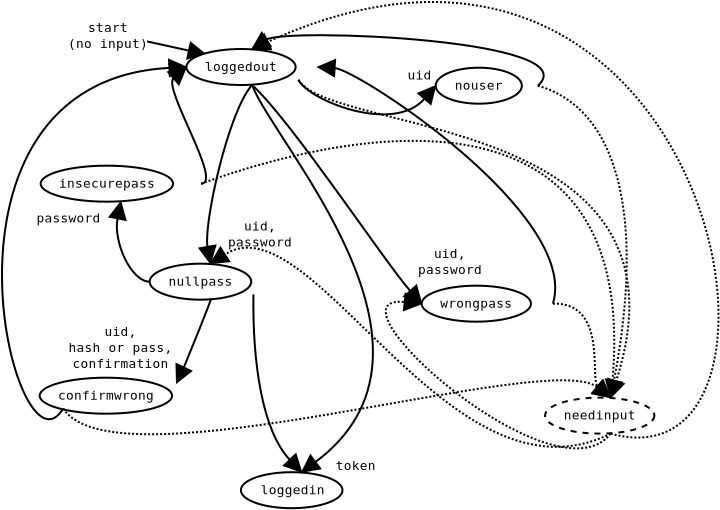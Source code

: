 <?xml version="1.0"?>
<dia:diagram xmlns:dia="http://www.lysator.liu.se/~alla/dia/">
  <dia:layer name="Background" visible="true">
    <dia:object type="ER - Attribute" version="0" id="O0">
      <dia:attribute name="obj_pos">
        <dia:point val="17.85,15.2"/>
      </dia:attribute>
      <dia:attribute name="obj_bb">
        <dia:rectangle val="17.8,15.15;23.978,17.05"/>
      </dia:attribute>
      <dia:attribute name="elem_corner">
        <dia:point val="17.85,15.2"/>
      </dia:attribute>
      <dia:attribute name="elem_width">
        <dia:real val="6.078"/>
      </dia:attribute>
      <dia:attribute name="elem_height">
        <dia:real val="1.8"/>
      </dia:attribute>
      <dia:attribute name="border_width">
        <dia:real val="0.1"/>
      </dia:attribute>
      <dia:attribute name="border_color">
        <dia:color val="#000000"/>
      </dia:attribute>
      <dia:attribute name="inner_color">
        <dia:color val="#ffffff"/>
      </dia:attribute>
      <dia:attribute name="name">
        <dia:string>#loggedin#</dia:string>
      </dia:attribute>
      <dia:attribute name="key">
        <dia:boolean val="false"/>
      </dia:attribute>
      <dia:attribute name="weak_key">
        <dia:boolean val="false"/>
      </dia:attribute>
      <dia:attribute name="derived">
        <dia:boolean val="false"/>
      </dia:attribute>
      <dia:attribute name="multivalued">
        <dia:boolean val="false"/>
      </dia:attribute>
    </dia:object>
    <dia:object type="Standard - Line" version="0" id="O1">
      <dia:attribute name="obj_pos">
        <dia:point val="13.156,-6.338"/>
      </dia:attribute>
      <dia:attribute name="obj_bb">
        <dia:rectangle val="13.107,-6.477;16.258,-4.914"/>
      </dia:attribute>
      <dia:attribute name="conn_endpoints">
        <dia:point val="13.156,-6.338"/>
        <dia:point val="16.086,-5.695"/>
      </dia:attribute>
      <dia:attribute name="numcp">
        <dia:int val="1"/>
      </dia:attribute>
      <dia:attribute name="end_arrow">
        <dia:enum val="3"/>
      </dia:attribute>
      <dia:attribute name="end_arrow_length">
        <dia:real val="0.8"/>
      </dia:attribute>
      <dia:attribute name="end_arrow_width">
        <dia:real val="0.8"/>
      </dia:attribute>
      <dia:connections>
        <dia:connection handle="1" to="O3" connection="0"/>
      </dia:connections>
    </dia:object>
    <dia:object type="Standard - Text" version="0" id="O2">
      <dia:attribute name="obj_pos">
        <dia:point val="11.2,-6.806"/>
      </dia:attribute>
      <dia:attribute name="obj_bb">
        <dia:rectangle val="8.676,-7.424;13.724,-5.824"/>
      </dia:attribute>
      <dia:attribute name="text">
        <dia:composite type="text">
          <dia:attribute name="string">
            <dia:string>#start
(no input)#</dia:string>
          </dia:attribute>
          <dia:attribute name="font">
            <dia:font name="Courier"/>
          </dia:attribute>
          <dia:attribute name="height">
            <dia:real val="0.8"/>
          </dia:attribute>
          <dia:attribute name="pos">
            <dia:point val="11.2,-6.806"/>
          </dia:attribute>
          <dia:attribute name="color">
            <dia:color val="#000000"/>
          </dia:attribute>
          <dia:attribute name="alignment">
            <dia:enum val="1"/>
          </dia:attribute>
        </dia:composite>
      </dia:attribute>
    </dia:object>
    <dia:object type="ER - Attribute" version="0" id="O3">
      <dia:attribute name="obj_pos">
        <dia:point val="15.125,-5.959"/>
      </dia:attribute>
      <dia:attribute name="obj_bb">
        <dia:rectangle val="15.075,-6.009;21.738,-4.109"/>
      </dia:attribute>
      <dia:attribute name="elem_corner">
        <dia:point val="15.125,-5.959"/>
      </dia:attribute>
      <dia:attribute name="elem_width">
        <dia:real val="6.563"/>
      </dia:attribute>
      <dia:attribute name="elem_height">
        <dia:real val="1.8"/>
      </dia:attribute>
      <dia:attribute name="border_width">
        <dia:real val="0.1"/>
      </dia:attribute>
      <dia:attribute name="border_color">
        <dia:color val="#000000"/>
      </dia:attribute>
      <dia:attribute name="inner_color">
        <dia:color val="#ffffff"/>
      </dia:attribute>
      <dia:attribute name="name">
        <dia:string>#loggedout#</dia:string>
      </dia:attribute>
      <dia:attribute name="key">
        <dia:boolean val="false"/>
      </dia:attribute>
      <dia:attribute name="weak_key">
        <dia:boolean val="false"/>
      </dia:attribute>
      <dia:attribute name="derived">
        <dia:boolean val="false"/>
      </dia:attribute>
      <dia:attribute name="multivalued">
        <dia:boolean val="false"/>
      </dia:attribute>
    </dia:object>
    <dia:object type="Standard - BezierLine" version="0" id="O4">
      <dia:attribute name="obj_pos">
        <dia:point val="18.407,-4.159"/>
      </dia:attribute>
      <dia:attribute name="obj_bb">
        <dia:rectangle val="18.311,-4.255;26.989,6.872"/>
      </dia:attribute>
      <dia:attribute name="bez_points">
        <dia:point val="18.407,-4.159"/>
        <dia:point val="20.328,-2.442"/>
        <dia:point val="25.119,4.799"/>
        <dia:point val="26.89,6.774"/>
      </dia:attribute>
      <dia:attribute name="corner_types">
        <dia:enum val="0"/>
        <dia:enum val="0"/>
      </dia:attribute>
      <dia:attribute name="line_width">
        <dia:real val="0.1"/>
      </dia:attribute>
      <dia:attribute name="end_arrow">
        <dia:enum val="3"/>
      </dia:attribute>
      <dia:attribute name="end_arrow_length">
        <dia:real val="0.8"/>
      </dia:attribute>
      <dia:attribute name="end_arrow_width">
        <dia:real val="0.8"/>
      </dia:attribute>
      <dia:connections>
        <dia:connection handle="0" to="O3" connection="6"/>
        <dia:connection handle="3" to="O6" connection="3"/>
      </dia:connections>
    </dia:object>
    <dia:object type="Standard - Text" version="0" id="O5">
      <dia:attribute name="obj_pos">
        <dia:point val="28.3,4.494"/>
      </dia:attribute>
      <dia:attribute name="obj_bb">
        <dia:rectangle val="26.261,3.876;30.339,5.476"/>
      </dia:attribute>
      <dia:attribute name="text">
        <dia:composite type="text">
          <dia:attribute name="string">
            <dia:string>#uid,
password#</dia:string>
          </dia:attribute>
          <dia:attribute name="font">
            <dia:font name="Courier"/>
          </dia:attribute>
          <dia:attribute name="height">
            <dia:real val="0.8"/>
          </dia:attribute>
          <dia:attribute name="pos">
            <dia:point val="28.3,4.494"/>
          </dia:attribute>
          <dia:attribute name="color">
            <dia:color val="#000000"/>
          </dia:attribute>
          <dia:attribute name="alignment">
            <dia:enum val="1"/>
          </dia:attribute>
        </dia:composite>
      </dia:attribute>
    </dia:object>
    <dia:object type="ER - Attribute" version="0" id="O6">
      <dia:attribute name="obj_pos">
        <dia:point val="26.89,5.874"/>
      </dia:attribute>
      <dia:attribute name="obj_bb">
        <dia:rectangle val="26.84,5.824;33.503,7.724"/>
      </dia:attribute>
      <dia:attribute name="elem_corner">
        <dia:point val="26.89,5.874"/>
      </dia:attribute>
      <dia:attribute name="elem_width">
        <dia:real val="6.563"/>
      </dia:attribute>
      <dia:attribute name="elem_height">
        <dia:real val="1.8"/>
      </dia:attribute>
      <dia:attribute name="border_width">
        <dia:real val="0.1"/>
      </dia:attribute>
      <dia:attribute name="border_color">
        <dia:color val="#000000"/>
      </dia:attribute>
      <dia:attribute name="inner_color">
        <dia:color val="#ffffff"/>
      </dia:attribute>
      <dia:attribute name="name">
        <dia:string>#wrongpass#</dia:string>
      </dia:attribute>
      <dia:attribute name="key">
        <dia:boolean val="false"/>
      </dia:attribute>
      <dia:attribute name="weak_key">
        <dia:boolean val="false"/>
      </dia:attribute>
      <dia:attribute name="derived">
        <dia:boolean val="false"/>
      </dia:attribute>
      <dia:attribute name="multivalued">
        <dia:boolean val="false"/>
      </dia:attribute>
    </dia:object>
    <dia:object type="Standard - Text" version="0" id="O7">
      <dia:attribute name="obj_pos">
        <dia:point val="18.806,3.115"/>
      </dia:attribute>
      <dia:attribute name="obj_bb">
        <dia:rectangle val="16.767,2.498;20.846,4.098"/>
      </dia:attribute>
      <dia:attribute name="text">
        <dia:composite type="text">
          <dia:attribute name="string">
            <dia:string>#uid,
password#</dia:string>
          </dia:attribute>
          <dia:attribute name="font">
            <dia:font name="Courier"/>
          </dia:attribute>
          <dia:attribute name="height">
            <dia:real val="0.8"/>
          </dia:attribute>
          <dia:attribute name="pos">
            <dia:point val="18.806,3.115"/>
          </dia:attribute>
          <dia:attribute name="color">
            <dia:color val="#000000"/>
          </dia:attribute>
          <dia:attribute name="alignment">
            <dia:enum val="1"/>
          </dia:attribute>
        </dia:composite>
      </dia:attribute>
    </dia:object>
    <dia:object type="Standard - BezierLine" version="0" id="O8">
      <dia:attribute name="obj_pos">
        <dia:point val="18.407,-4.159"/>
      </dia:attribute>
      <dia:attribute name="obj_bb">
        <dia:rectangle val="16.231,-4.226;18.474,4.872"/>
      </dia:attribute>
      <dia:attribute name="bez_points">
        <dia:point val="18.407,-4.159"/>
        <dia:point val="17.207,-2.809"/>
        <dia:point val="15.98,2.812"/>
        <dia:point val="16.329,4.774"/>
      </dia:attribute>
      <dia:attribute name="corner_types">
        <dia:enum val="0"/>
        <dia:enum val="0"/>
      </dia:attribute>
      <dia:attribute name="line_width">
        <dia:real val="0.1"/>
      </dia:attribute>
      <dia:attribute name="end_arrow">
        <dia:enum val="3"/>
      </dia:attribute>
      <dia:attribute name="end_arrow_length">
        <dia:real val="0.8"/>
      </dia:attribute>
      <dia:attribute name="end_arrow_width">
        <dia:real val="0.8"/>
      </dia:attribute>
      <dia:connections>
        <dia:connection handle="0" to="O3" connection="6"/>
        <dia:connection handle="3" to="O9" connection="1"/>
      </dia:connections>
    </dia:object>
    <dia:object type="ER - Attribute" version="0" id="O9">
      <dia:attribute name="obj_pos">
        <dia:point val="13.29,4.774"/>
      </dia:attribute>
      <dia:attribute name="obj_bb">
        <dia:rectangle val="13.24,4.724;19.418,6.624"/>
      </dia:attribute>
      <dia:attribute name="elem_corner">
        <dia:point val="13.29,4.774"/>
      </dia:attribute>
      <dia:attribute name="elem_width">
        <dia:real val="6.078"/>
      </dia:attribute>
      <dia:attribute name="elem_height">
        <dia:real val="1.8"/>
      </dia:attribute>
      <dia:attribute name="border_width">
        <dia:real val="0.1"/>
      </dia:attribute>
      <dia:attribute name="border_color">
        <dia:color val="#000000"/>
      </dia:attribute>
      <dia:attribute name="inner_color">
        <dia:color val="#ffffff"/>
      </dia:attribute>
      <dia:attribute name="name">
        <dia:string>#nullpass#</dia:string>
      </dia:attribute>
      <dia:attribute name="key">
        <dia:boolean val="false"/>
      </dia:attribute>
      <dia:attribute name="weak_key">
        <dia:boolean val="false"/>
      </dia:attribute>
      <dia:attribute name="derived">
        <dia:boolean val="false"/>
      </dia:attribute>
      <dia:attribute name="multivalued">
        <dia:boolean val="false"/>
      </dia:attribute>
    </dia:object>
    <dia:object type="ER - Attribute" version="0" id="O10">
      <dia:attribute name="obj_pos">
        <dia:point val="7.84,-0.126"/>
      </dia:attribute>
      <dia:attribute name="obj_bb">
        <dia:rectangle val="7.79,-0.176;15.908,1.724"/>
      </dia:attribute>
      <dia:attribute name="elem_corner">
        <dia:point val="7.84,-0.126"/>
      </dia:attribute>
      <dia:attribute name="elem_width">
        <dia:real val="8.018"/>
      </dia:attribute>
      <dia:attribute name="elem_height">
        <dia:real val="1.8"/>
      </dia:attribute>
      <dia:attribute name="border_width">
        <dia:real val="0.1"/>
      </dia:attribute>
      <dia:attribute name="border_color">
        <dia:color val="#000000"/>
      </dia:attribute>
      <dia:attribute name="inner_color">
        <dia:color val="#ffffff"/>
      </dia:attribute>
      <dia:attribute name="name">
        <dia:string>#insecurepass#</dia:string>
      </dia:attribute>
      <dia:attribute name="key">
        <dia:boolean val="false"/>
      </dia:attribute>
      <dia:attribute name="weak_key">
        <dia:boolean val="false"/>
      </dia:attribute>
      <dia:attribute name="derived">
        <dia:boolean val="false"/>
      </dia:attribute>
      <dia:attribute name="multivalued">
        <dia:boolean val="false"/>
      </dia:attribute>
    </dia:object>
    <dia:object type="Standard - Text" version="0" id="O11">
      <dia:attribute name="obj_pos">
        <dia:point val="11.829,8.391"/>
      </dia:attribute>
      <dia:attribute name="obj_bb">
        <dia:rectangle val="8.578,7.774;15.08,10.174"/>
      </dia:attribute>
      <dia:attribute name="text">
        <dia:composite type="text">
          <dia:attribute name="string">
            <dia:string>#uid,
hash or pass,
confirmation#</dia:string>
          </dia:attribute>
          <dia:attribute name="font">
            <dia:font name="Courier"/>
          </dia:attribute>
          <dia:attribute name="height">
            <dia:real val="0.8"/>
          </dia:attribute>
          <dia:attribute name="pos">
            <dia:point val="11.829,8.391"/>
          </dia:attribute>
          <dia:attribute name="color">
            <dia:color val="#000000"/>
          </dia:attribute>
          <dia:attribute name="alignment">
            <dia:enum val="1"/>
          </dia:attribute>
        </dia:composite>
      </dia:attribute>
    </dia:object>
    <dia:object type="Standard - BezierLine" version="0" id="O12">
      <dia:attribute name="obj_pos">
        <dia:point val="16.329,6.574"/>
      </dia:attribute>
      <dia:attribute name="obj_bb">
        <dia:rectangle val="14.591,6.563;16.348,10.781"/>
      </dia:attribute>
      <dia:attribute name="bez_points">
        <dia:point val="16.329,6.574"/>
        <dia:point val="16.541,6.195"/>
        <dia:point val="15.033,9.889"/>
        <dia:point val="14.633,10.739"/>
      </dia:attribute>
      <dia:attribute name="corner_types">
        <dia:enum val="0"/>
        <dia:enum val="0"/>
      </dia:attribute>
      <dia:attribute name="line_width">
        <dia:real val="0.1"/>
      </dia:attribute>
      <dia:attribute name="end_arrow">
        <dia:enum val="3"/>
      </dia:attribute>
      <dia:attribute name="end_arrow_length">
        <dia:real val="0.8"/>
      </dia:attribute>
      <dia:attribute name="end_arrow_width">
        <dia:real val="0.8"/>
      </dia:attribute>
      <dia:connections>
        <dia:connection handle="0" to="O9" connection="6"/>
        <dia:connection handle="3" to="O20" connection="2"/>
      </dia:connections>
    </dia:object>
    <dia:object type="Standard - BezierLine" version="0" id="O13">
      <dia:attribute name="obj_pos">
        <dia:point val="8.964,12.011"/>
      </dia:attribute>
      <dia:attribute name="obj_bb">
        <dia:rectangle val="8.759,-5.744;15.81,12.13"/>
      </dia:attribute>
      <dia:attribute name="bez_points">
        <dia:point val="8.964,12.011"/>
        <dia:point val="6.587,16.108"/>
        <dia:point val="1.417,-4.342"/>
        <dia:point val="15.125,-5.059"/>
      </dia:attribute>
      <dia:attribute name="corner_types">
        <dia:enum val="0"/>
        <dia:enum val="0"/>
      </dia:attribute>
      <dia:attribute name="line_width">
        <dia:real val="0.1"/>
      </dia:attribute>
      <dia:attribute name="end_arrow">
        <dia:enum val="3"/>
      </dia:attribute>
      <dia:attribute name="end_arrow_length">
        <dia:real val="0.8"/>
      </dia:attribute>
      <dia:attribute name="end_arrow_width">
        <dia:real val="0.8"/>
      </dia:attribute>
      <dia:connections>
        <dia:connection handle="0" to="O20" connection="5"/>
        <dia:connection handle="3" to="O3" connection="3"/>
      </dia:connections>
    </dia:object>
    <dia:object type="Standard - BezierLine" version="0" id="O14">
      <dia:attribute name="obj_pos">
        <dia:point val="33.453,6.774"/>
      </dia:attribute>
      <dia:attribute name="obj_bb">
        <dia:rectangle val="21.587,-5.16;33.676,6.996"/>
      </dia:attribute>
      <dia:attribute name="bez_points">
        <dia:point val="33.453,6.774"/>
        <dia:point val="34.803,2.324"/>
        <dia:point val="23.706,-4.935"/>
        <dia:point val="21.688,-5.059"/>
      </dia:attribute>
      <dia:attribute name="corner_types">
        <dia:enum val="0"/>
        <dia:enum val="0"/>
      </dia:attribute>
      <dia:attribute name="line_width">
        <dia:real val="0.1"/>
      </dia:attribute>
      <dia:attribute name="end_arrow">
        <dia:enum val="3"/>
      </dia:attribute>
      <dia:attribute name="end_arrow_length">
        <dia:real val="0.8"/>
      </dia:attribute>
      <dia:attribute name="end_arrow_width">
        <dia:real val="0.8"/>
      </dia:attribute>
      <dia:connections>
        <dia:connection handle="0" to="O6" connection="4"/>
        <dia:connection handle="3" to="O3" connection="4"/>
      </dia:connections>
    </dia:object>
    <dia:object type="Standard - Text" version="0" id="O15">
      <dia:attribute name="obj_pos">
        <dia:point val="26.776,-4.429"/>
      </dia:attribute>
      <dia:attribute name="obj_bb">
        <dia:rectangle val="25.898,-5.046;27.603,-4.246"/>
      </dia:attribute>
      <dia:attribute name="text">
        <dia:composite type="text">
          <dia:attribute name="string">
            <dia:string>#uid#</dia:string>
          </dia:attribute>
          <dia:attribute name="font">
            <dia:font name="Courier"/>
          </dia:attribute>
          <dia:attribute name="height">
            <dia:real val="0.8"/>
          </dia:attribute>
          <dia:attribute name="pos">
            <dia:point val="26.776,-4.429"/>
          </dia:attribute>
          <dia:attribute name="color">
            <dia:color val="#000000"/>
          </dia:attribute>
          <dia:attribute name="alignment">
            <dia:enum val="1"/>
          </dia:attribute>
        </dia:composite>
      </dia:attribute>
    </dia:object>
    <dia:object type="Standard - BezierLine" version="0" id="O16">
      <dia:attribute name="obj_pos">
        <dia:point val="18.407,-4.159"/>
      </dia:attribute>
      <dia:attribute name="obj_bb">
        <dia:rectangle val="18.257,-4.309;21.195,15.612"/>
      </dia:attribute>
      <dia:attribute name="bez_points">
        <dia:point val="18.407,-4.159"/>
        <dia:point val="19.556,-1.159"/>
        <dia:point val="29.132,9.091"/>
        <dia:point val="20.889,15.2"/>
      </dia:attribute>
      <dia:attribute name="corner_types">
        <dia:enum val="0"/>
        <dia:enum val="0"/>
      </dia:attribute>
      <dia:attribute name="line_width">
        <dia:real val="0.1"/>
      </dia:attribute>
      <dia:attribute name="end_arrow">
        <dia:enum val="3"/>
      </dia:attribute>
      <dia:attribute name="end_arrow_length">
        <dia:real val="0.8"/>
      </dia:attribute>
      <dia:attribute name="end_arrow_width">
        <dia:real val="0.8"/>
      </dia:attribute>
      <dia:connections>
        <dia:connection handle="0" to="O3" connection="6"/>
        <dia:connection handle="3" to="O0" connection="1"/>
      </dia:connections>
    </dia:object>
    <dia:object type="Standard - Text" version="0" id="O17">
      <dia:attribute name="obj_pos">
        <dia:point val="23.591,15.092"/>
      </dia:attribute>
      <dia:attribute name="obj_bb">
        <dia:rectangle val="22.279,14.475;24.903,15.275"/>
      </dia:attribute>
      <dia:attribute name="text">
        <dia:composite type="text">
          <dia:attribute name="string">
            <dia:string>#token#</dia:string>
          </dia:attribute>
          <dia:attribute name="font">
            <dia:font name="Courier"/>
          </dia:attribute>
          <dia:attribute name="height">
            <dia:real val="0.8"/>
          </dia:attribute>
          <dia:attribute name="pos">
            <dia:point val="23.591,15.092"/>
          </dia:attribute>
          <dia:attribute name="color">
            <dia:color val="#000000"/>
          </dia:attribute>
          <dia:attribute name="alignment">
            <dia:enum val="1"/>
          </dia:attribute>
        </dia:composite>
      </dia:attribute>
    </dia:object>
    <dia:object type="Standard - BezierLine" version="0" id="O18">
      <dia:attribute name="obj_pos">
        <dia:point val="18.478,6.31"/>
      </dia:attribute>
      <dia:attribute name="obj_bb">
        <dia:rectangle val="18.307,6.138;20.992,15.303"/>
      </dia:attribute>
      <dia:attribute name="bez_points">
        <dia:point val="18.478,6.31"/>
        <dia:point val="18.425,9.741"/>
        <dia:point val="18.925,13.141"/>
        <dia:point val="20.889,15.2"/>
      </dia:attribute>
      <dia:attribute name="corner_types">
        <dia:enum val="0"/>
        <dia:enum val="0"/>
      </dia:attribute>
      <dia:attribute name="line_width">
        <dia:real val="0.1"/>
      </dia:attribute>
      <dia:attribute name="end_arrow">
        <dia:enum val="3"/>
      </dia:attribute>
      <dia:attribute name="end_arrow_length">
        <dia:real val="0.8"/>
      </dia:attribute>
      <dia:attribute name="end_arrow_width">
        <dia:real val="0.8"/>
      </dia:attribute>
      <dia:connections>
        <dia:connection handle="0" to="O9" connection="7"/>
        <dia:connection handle="3" to="O0" connection="1"/>
      </dia:connections>
    </dia:object>
    <dia:object type="ER - Attribute" version="0" id="O19">
      <dia:attribute name="obj_pos">
        <dia:point val="27.59,-5.025"/>
      </dia:attribute>
      <dia:attribute name="obj_bb">
        <dia:rectangle val="27.54,-5.075;32.749,-3.175"/>
      </dia:attribute>
      <dia:attribute name="elem_corner">
        <dia:point val="27.59,-5.025"/>
      </dia:attribute>
      <dia:attribute name="elem_width">
        <dia:real val="5.109"/>
      </dia:attribute>
      <dia:attribute name="elem_height">
        <dia:real val="1.8"/>
      </dia:attribute>
      <dia:attribute name="border_width">
        <dia:real val="0.1"/>
      </dia:attribute>
      <dia:attribute name="border_color">
        <dia:color val="#000000"/>
      </dia:attribute>
      <dia:attribute name="inner_color">
        <dia:color val="#ffffff"/>
      </dia:attribute>
      <dia:attribute name="name">
        <dia:string>#nouser#</dia:string>
      </dia:attribute>
      <dia:attribute name="key">
        <dia:boolean val="false"/>
      </dia:attribute>
      <dia:attribute name="weak_key">
        <dia:boolean val="false"/>
      </dia:attribute>
      <dia:attribute name="derived">
        <dia:boolean val="false"/>
      </dia:attribute>
      <dia:attribute name="multivalued">
        <dia:boolean val="false"/>
      </dia:attribute>
    </dia:object>
    <dia:object type="ER - Attribute" version="0" id="O20">
      <dia:attribute name="obj_pos">
        <dia:point val="7.79,10.475"/>
      </dia:attribute>
      <dia:attribute name="obj_bb">
        <dia:rectangle val="7.74,10.425;15.858,12.325"/>
      </dia:attribute>
      <dia:attribute name="elem_corner">
        <dia:point val="7.79,10.475"/>
      </dia:attribute>
      <dia:attribute name="elem_width">
        <dia:real val="8.018"/>
      </dia:attribute>
      <dia:attribute name="elem_height">
        <dia:real val="1.8"/>
      </dia:attribute>
      <dia:attribute name="border_width">
        <dia:real val="0.1"/>
      </dia:attribute>
      <dia:attribute name="border_color">
        <dia:color val="#000000"/>
      </dia:attribute>
      <dia:attribute name="inner_color">
        <dia:color val="#ffffff"/>
      </dia:attribute>
      <dia:attribute name="name">
        <dia:string>#confirmwrong#</dia:string>
      </dia:attribute>
      <dia:attribute name="key">
        <dia:boolean val="false"/>
      </dia:attribute>
      <dia:attribute name="weak_key">
        <dia:boolean val="false"/>
      </dia:attribute>
      <dia:attribute name="derived">
        <dia:boolean val="false"/>
      </dia:attribute>
      <dia:attribute name="multivalued">
        <dia:boolean val="false"/>
      </dia:attribute>
    </dia:object>
    <dia:object type="Standard - BezierLine" version="0" id="O21">
      <dia:attribute name="obj_pos">
        <dia:point val="13.29,5.674"/>
      </dia:attribute>
      <dia:attribute name="obj_bb">
        <dia:rectangle val="11.749,1.574;13.336,5.72"/>
      </dia:attribute>
      <dia:attribute name="bez_points">
        <dia:point val="13.29,5.674"/>
        <dia:point val="12.36,5.674"/>
        <dia:point val="11.456,3.665"/>
        <dia:point val="11.849,1.674"/>
      </dia:attribute>
      <dia:attribute name="corner_types">
        <dia:enum val="0"/>
        <dia:enum val="0"/>
      </dia:attribute>
      <dia:attribute name="line_width">
        <dia:real val="0.1"/>
      </dia:attribute>
      <dia:attribute name="end_arrow">
        <dia:enum val="3"/>
      </dia:attribute>
      <dia:attribute name="end_arrow_length">
        <dia:real val="0.8"/>
      </dia:attribute>
      <dia:attribute name="end_arrow_width">
        <dia:real val="0.8"/>
      </dia:attribute>
      <dia:connections>
        <dia:connection handle="0" to="O9" connection="3"/>
        <dia:connection handle="3" to="O10" connection="6"/>
      </dia:connections>
    </dia:object>
    <dia:object type="Standard - BezierLine" version="0" id="O22">
      <dia:attribute name="obj_pos">
        <dia:point val="15.858,0.774"/>
      </dia:attribute>
      <dia:attribute name="obj_bb">
        <dia:rectangle val="15.072,-5.119;15.858,0.83"/>
      </dia:attribute>
      <dia:attribute name="bez_points">
        <dia:point val="15.858,0.774"/>
        <dia:point val="16.986,0.774"/>
        <dia:point val="13.925,-4.009"/>
        <dia:point val="15.125,-5.059"/>
      </dia:attribute>
      <dia:attribute name="corner_types">
        <dia:enum val="0"/>
        <dia:enum val="0"/>
      </dia:attribute>
      <dia:attribute name="line_width">
        <dia:real val="0.1"/>
      </dia:attribute>
      <dia:attribute name="end_arrow">
        <dia:enum val="3"/>
      </dia:attribute>
      <dia:attribute name="end_arrow_length">
        <dia:real val="0.8"/>
      </dia:attribute>
      <dia:attribute name="end_arrow_width">
        <dia:real val="0.8"/>
      </dia:attribute>
      <dia:connections>
        <dia:connection handle="0" to="O10" connection="4"/>
        <dia:connection handle="3" to="O3" connection="3"/>
      </dia:connections>
    </dia:object>
    <dia:object type="Standard - BezierLine" version="0" id="O23">
      <dia:attribute name="obj_pos">
        <dia:point val="32.699,-4.125"/>
      </dia:attribute>
      <dia:attribute name="obj_bb">
        <dia:rectangle val="18.326,-6.04;32.815,-3.996"/>
      </dia:attribute>
      <dia:attribute name="bez_points">
        <dia:point val="32.699,-4.125"/>
        <dia:point val="35.272,-6.451"/>
        <dia:point val="20.026,-7.029"/>
        <dia:point val="18.407,-5.959"/>
      </dia:attribute>
      <dia:attribute name="corner_types">
        <dia:enum val="0"/>
        <dia:enum val="0"/>
      </dia:attribute>
      <dia:attribute name="line_width">
        <dia:real val="0.1"/>
      </dia:attribute>
      <dia:attribute name="end_arrow">
        <dia:enum val="3"/>
      </dia:attribute>
      <dia:attribute name="end_arrow_length">
        <dia:real val="0.8"/>
      </dia:attribute>
      <dia:attribute name="end_arrow_width">
        <dia:real val="0.8"/>
      </dia:attribute>
      <dia:connections>
        <dia:connection handle="0" to="O19" connection="4"/>
        <dia:connection handle="3" to="O3" connection="1"/>
      </dia:connections>
    </dia:object>
    <dia:object type="Standard - Text" version="0" id="O24">
      <dia:attribute name="obj_pos">
        <dia:point val="9.226,2.712"/>
      </dia:attribute>
      <dia:attribute name="obj_bb">
        <dia:rectangle val="7.186,2.095;11.265,2.895"/>
      </dia:attribute>
      <dia:attribute name="text">
        <dia:composite type="text">
          <dia:attribute name="string">
            <dia:string>#password#</dia:string>
          </dia:attribute>
          <dia:attribute name="font">
            <dia:font name="Courier"/>
          </dia:attribute>
          <dia:attribute name="height">
            <dia:real val="0.8"/>
          </dia:attribute>
          <dia:attribute name="pos">
            <dia:point val="9.226,2.712"/>
          </dia:attribute>
          <dia:attribute name="color">
            <dia:color val="#000000"/>
          </dia:attribute>
          <dia:attribute name="alignment">
            <dia:enum val="1"/>
          </dia:attribute>
        </dia:composite>
      </dia:attribute>
    </dia:object>
    <dia:object type="Standard - BezierLine" version="0" id="O25">
      <dia:attribute name="obj_pos">
        <dia:point val="20.727,-4.422"/>
      </dia:attribute>
      <dia:attribute name="obj_bb">
        <dia:rectangle val="20.676,-4.473;27.713,-4.019"/>
      </dia:attribute>
      <dia:attribute name="bez_points">
        <dia:point val="20.727,-4.422"/>
        <dia:point val="21.206,-3.409"/>
        <dia:point val="25.477,-1.666"/>
        <dia:point val="27.59,-4.125"/>
      </dia:attribute>
      <dia:attribute name="corner_types">
        <dia:enum val="0"/>
        <dia:enum val="0"/>
      </dia:attribute>
      <dia:attribute name="line_width">
        <dia:real val="0.1"/>
      </dia:attribute>
      <dia:attribute name="end_arrow">
        <dia:enum val="3"/>
      </dia:attribute>
      <dia:attribute name="end_arrow_length">
        <dia:real val="0.8"/>
      </dia:attribute>
      <dia:attribute name="end_arrow_width">
        <dia:real val="0.8"/>
      </dia:attribute>
      <dia:connections>
        <dia:connection handle="0" to="O3" connection="7"/>
        <dia:connection handle="3" to="O19" connection="3"/>
      </dia:connections>
    </dia:object>
    <dia:object type="ER - Attribute" version="0" id="O26">
      <dia:attribute name="obj_pos">
        <dia:point val="33.06,11.471"/>
      </dia:attribute>
      <dia:attribute name="obj_bb">
        <dia:rectangle val="33.011,11.421;39.674,13.321"/>
      </dia:attribute>
      <dia:attribute name="elem_corner">
        <dia:point val="33.06,11.471"/>
      </dia:attribute>
      <dia:attribute name="elem_width">
        <dia:real val="6.563"/>
      </dia:attribute>
      <dia:attribute name="elem_height">
        <dia:real val="1.8"/>
      </dia:attribute>
      <dia:attribute name="border_width">
        <dia:real val="0.1"/>
      </dia:attribute>
      <dia:attribute name="border_color">
        <dia:color val="#000000"/>
      </dia:attribute>
      <dia:attribute name="inner_color">
        <dia:color val="#ffffff"/>
      </dia:attribute>
      <dia:attribute name="name">
        <dia:string>#needinput#</dia:string>
      </dia:attribute>
      <dia:attribute name="key">
        <dia:boolean val="false"/>
      </dia:attribute>
      <dia:attribute name="weak_key">
        <dia:boolean val="false"/>
      </dia:attribute>
      <dia:attribute name="derived">
        <dia:boolean val="true"/>
      </dia:attribute>
      <dia:attribute name="multivalued">
        <dia:boolean val="false"/>
      </dia:attribute>
    </dia:object>
    <dia:object type="Standard - BezierLine" version="0" id="O27">
      <dia:attribute name="obj_pos">
        <dia:point val="32.699,-4.125"/>
      </dia:attribute>
      <dia:attribute name="obj_bb">
        <dia:rectangle val="32.501,-4.322;36.802,11.931"/>
      </dia:attribute>
      <dia:attribute name="bez_points">
        <dia:point val="32.699,-4.125"/>
        <dia:point val="36.651,-3.009"/>
        <dia:point val="38.105,2.277"/>
        <dia:point val="36.342,11.471"/>
      </dia:attribute>
      <dia:attribute name="corner_types">
        <dia:enum val="0"/>
        <dia:enum val="0"/>
      </dia:attribute>
      <dia:attribute name="line_width">
        <dia:real val="0.1"/>
      </dia:attribute>
      <dia:attribute name="line_style">
        <dia:enum val="4"/>
      </dia:attribute>
      <dia:attribute name="end_arrow">
        <dia:enum val="3"/>
      </dia:attribute>
      <dia:attribute name="end_arrow_length">
        <dia:real val="0.8"/>
      </dia:attribute>
      <dia:attribute name="end_arrow_width">
        <dia:real val="0.8"/>
      </dia:attribute>
      <dia:connections>
        <dia:connection handle="0" to="O19" connection="4"/>
        <dia:connection handle="3" to="O26" connection="1"/>
      </dia:connections>
    </dia:object>
    <dia:object type="Standard - BezierLine" version="0" id="O28">
      <dia:attribute name="obj_pos">
        <dia:point val="36.342,13.271"/>
      </dia:attribute>
      <dia:attribute name="obj_bb">
        <dia:rectangle val="16.075,4.519;36.746,13.675"/>
      </dia:attribute>
      <dia:attribute name="bez_points">
        <dia:point val="36.342,13.271"/>
        <dia:point val="28.272,17.307"/>
        <dia:point val="21.422,1.499"/>
        <dia:point val="16.329,4.774"/>
      </dia:attribute>
      <dia:attribute name="corner_types">
        <dia:enum val="0"/>
        <dia:enum val="0"/>
      </dia:attribute>
      <dia:attribute name="line_width">
        <dia:real val="0.1"/>
      </dia:attribute>
      <dia:attribute name="line_style">
        <dia:enum val="4"/>
      </dia:attribute>
      <dia:attribute name="end_arrow">
        <dia:enum val="3"/>
      </dia:attribute>
      <dia:attribute name="end_arrow_length">
        <dia:real val="0.8"/>
      </dia:attribute>
      <dia:attribute name="end_arrow_width">
        <dia:real val="0.8"/>
      </dia:attribute>
      <dia:connections>
        <dia:connection handle="0" to="O26" connection="6"/>
        <dia:connection handle="3" to="O9" connection="1"/>
      </dia:connections>
    </dia:object>
    <dia:object type="Standard - BezierLine" version="0" id="O29">
      <dia:attribute name="obj_pos">
        <dia:point val="20.727,-4.422"/>
      </dia:attribute>
      <dia:attribute name="obj_bb">
        <dia:rectangle val="20.588,-4.561;37.054,12.183"/>
      </dia:attribute>
      <dia:attribute name="bez_points">
        <dia:point val="20.727,-4.422"/>
        <dia:point val="22.377,-1.642"/>
        <dia:point val="40.99,-2.759"/>
        <dia:point val="36.342,11.471"/>
      </dia:attribute>
      <dia:attribute name="corner_types">
        <dia:enum val="0"/>
        <dia:enum val="0"/>
      </dia:attribute>
      <dia:attribute name="line_width">
        <dia:real val="0.1"/>
      </dia:attribute>
      <dia:attribute name="line_style">
        <dia:enum val="4"/>
      </dia:attribute>
      <dia:attribute name="end_arrow">
        <dia:enum val="3"/>
      </dia:attribute>
      <dia:attribute name="end_arrow_length">
        <dia:real val="0.8"/>
      </dia:attribute>
      <dia:attribute name="end_arrow_width">
        <dia:real val="0.8"/>
      </dia:attribute>
      <dia:connections>
        <dia:connection handle="0" to="O3" connection="7"/>
        <dia:connection handle="3" to="O26" connection="1"/>
      </dia:connections>
    </dia:object>
    <dia:object type="Standard - BezierLine" version="0" id="O30">
      <dia:attribute name="obj_pos">
        <dia:point val="36.342,13.271"/>
      </dia:attribute>
      <dia:attribute name="obj_bb">
        <dia:rectangle val="26.864,6.513;36.521,13.41"/>
      </dia:attribute>
      <dia:attribute name="bez_points">
        <dia:point val="36.342,13.271"/>
        <dia:point val="33.572,16.849"/>
        <dia:point val="21.685,6.258"/>
        <dia:point val="26.89,6.774"/>
      </dia:attribute>
      <dia:attribute name="corner_types">
        <dia:enum val="0"/>
        <dia:enum val="0"/>
      </dia:attribute>
      <dia:attribute name="line_width">
        <dia:real val="0.1"/>
      </dia:attribute>
      <dia:attribute name="line_style">
        <dia:enum val="4"/>
      </dia:attribute>
      <dia:attribute name="end_arrow">
        <dia:enum val="3"/>
      </dia:attribute>
      <dia:attribute name="end_arrow_length">
        <dia:real val="0.8"/>
      </dia:attribute>
      <dia:attribute name="end_arrow_width">
        <dia:real val="0.8"/>
      </dia:attribute>
      <dia:connections>
        <dia:connection handle="0" to="O26" connection="6"/>
        <dia:connection handle="3" to="O6" connection="3"/>
      </dia:connections>
    </dia:object>
    <dia:object type="Standard - BezierLine" version="0" id="O31">
      <dia:attribute name="obj_pos">
        <dia:point val="15.858,0.774"/>
      </dia:attribute>
      <dia:attribute name="obj_bb">
        <dia:rectangle val="15.848,0.764;37.34,12.469"/>
      </dia:attribute>
      <dia:attribute name="bez_points">
        <dia:point val="15.858,0.774"/>
        <dia:point val="16.051,0.774"/>
        <dia:point val="38.742,-8.479"/>
        <dia:point val="36.342,11.471"/>
      </dia:attribute>
      <dia:attribute name="corner_types">
        <dia:enum val="0"/>
        <dia:enum val="0"/>
      </dia:attribute>
      <dia:attribute name="line_width">
        <dia:real val="0.1"/>
      </dia:attribute>
      <dia:attribute name="line_style">
        <dia:enum val="4"/>
      </dia:attribute>
      <dia:connections>
        <dia:connection handle="0" to="O10" connection="4"/>
        <dia:connection handle="3" to="O26" connection="1"/>
      </dia:connections>
    </dia:object>
    <dia:object type="Standard - BezierLine" version="0" id="O32">
      <dia:attribute name="obj_pos">
        <dia:point val="8.964,12.011"/>
      </dia:attribute>
      <dia:attribute name="obj_bb">
        <dia:rectangle val="8.76,11.313;36.5,12.142"/>
      </dia:attribute>
      <dia:attribute name="bez_points">
        <dia:point val="8.964,12.011"/>
        <dia:point val="11.572,16.099"/>
        <dia:point val="33.19,9.012"/>
        <dia:point val="36.342,11.471"/>
      </dia:attribute>
      <dia:attribute name="corner_types">
        <dia:enum val="0"/>
        <dia:enum val="0"/>
      </dia:attribute>
      <dia:attribute name="line_width">
        <dia:real val="0.1"/>
      </dia:attribute>
      <dia:attribute name="line_style">
        <dia:enum val="4"/>
      </dia:attribute>
      <dia:attribute name="end_arrow">
        <dia:enum val="3"/>
      </dia:attribute>
      <dia:attribute name="end_arrow_length">
        <dia:real val="0.8"/>
      </dia:attribute>
      <dia:attribute name="end_arrow_width">
        <dia:real val="0.8"/>
      </dia:attribute>
      <dia:connections>
        <dia:connection handle="0" to="O20" connection="5"/>
        <dia:connection handle="3" to="O26" connection="1"/>
      </dia:connections>
    </dia:object>
    <dia:object type="Standard - BezierLine" version="0" id="O33">
      <dia:attribute name="obj_pos">
        <dia:point val="36.342,13.271"/>
      </dia:attribute>
      <dia:attribute name="obj_bb">
        <dia:rectangle val="17.242,-7.123;36.494,13.815"/>
      </dia:attribute>
      <dia:attribute name="bez_points">
        <dia:point val="36.342,13.271"/>
        <dia:point val="47.228,16.308"/>
        <dia:point val="41.692,-16.593"/>
        <dia:point val="18.407,-5.959"/>
      </dia:attribute>
      <dia:attribute name="corner_types">
        <dia:enum val="0"/>
        <dia:enum val="0"/>
      </dia:attribute>
      <dia:attribute name="line_width">
        <dia:real val="0.1"/>
      </dia:attribute>
      <dia:attribute name="line_style">
        <dia:enum val="4"/>
      </dia:attribute>
      <dia:attribute name="end_arrow">
        <dia:enum val="3"/>
      </dia:attribute>
      <dia:attribute name="end_arrow_length">
        <dia:real val="0.8"/>
      </dia:attribute>
      <dia:attribute name="end_arrow_width">
        <dia:real val="0.8"/>
      </dia:attribute>
      <dia:connections>
        <dia:connection handle="0" to="O26" connection="6"/>
        <dia:connection handle="3" to="O3" connection="1"/>
      </dia:connections>
    </dia:object>
    <dia:object type="Standard - BezierLine" version="0" id="O34">
      <dia:attribute name="obj_pos">
        <dia:point val="33.453,6.774"/>
      </dia:attribute>
      <dia:attribute name="obj_bb">
        <dia:rectangle val="33.315,6.635;36.395,11.524"/>
      </dia:attribute>
      <dia:attribute name="bez_points">
        <dia:point val="33.453,6.774"/>
        <dia:point val="36.222,6.699"/>
        <dia:point val="35.28,10.562"/>
        <dia:point val="36.342,11.471"/>
      </dia:attribute>
      <dia:attribute name="corner_types">
        <dia:enum val="0"/>
        <dia:enum val="0"/>
      </dia:attribute>
      <dia:attribute name="line_width">
        <dia:real val="0.1"/>
      </dia:attribute>
      <dia:attribute name="line_style">
        <dia:enum val="4"/>
      </dia:attribute>
      <dia:attribute name="end_arrow">
        <dia:enum val="3"/>
      </dia:attribute>
      <dia:attribute name="end_arrow_length">
        <dia:real val="0.8"/>
      </dia:attribute>
      <dia:attribute name="end_arrow_width">
        <dia:real val="0.8"/>
      </dia:attribute>
      <dia:connections>
        <dia:connection handle="0" to="O6" connection="4"/>
        <dia:connection handle="3" to="O26" connection="1"/>
      </dia:connections>
    </dia:object>
  </dia:layer>
</dia:diagram>

